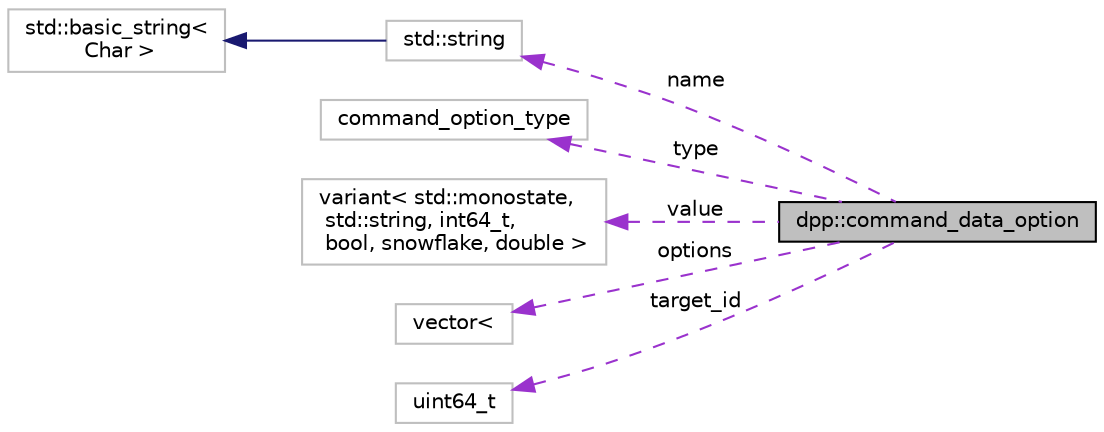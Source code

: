 digraph "dpp::command_data_option"
{
 // INTERACTIVE_SVG=YES
 // LATEX_PDF_SIZE
  bgcolor="transparent";
  edge [fontname="Helvetica",fontsize="10",labelfontname="Helvetica",labelfontsize="10"];
  node [fontname="Helvetica",fontsize="10",shape=record];
  rankdir="LR";
  Node1 [label="dpp::command_data_option",height=0.2,width=0.4,color="black", fillcolor="grey75", style="filled", fontcolor="black",tooltip="Values in the command interaction. These are the values specified by the user when actually issuing t..."];
  Node2 -> Node1 [dir="back",color="darkorchid3",fontsize="10",style="dashed",label=" name" ,fontname="Helvetica"];
  Node2 [label="std::string",height=0.2,width=0.4,color="grey75",tooltip=" "];
  Node3 -> Node2 [dir="back",color="midnightblue",fontsize="10",style="solid",fontname="Helvetica"];
  Node3 [label="std::basic_string\<\l Char \>",height=0.2,width=0.4,color="grey75",tooltip=" "];
  Node4 -> Node1 [dir="back",color="darkorchid3",fontsize="10",style="dashed",label=" type" ,fontname="Helvetica"];
  Node4 [label="command_option_type",height=0.2,width=0.4,color="grey75",tooltip=" "];
  Node5 -> Node1 [dir="back",color="darkorchid3",fontsize="10",style="dashed",label=" value" ,fontname="Helvetica"];
  Node5 [label="variant\< std::monostate,\l std::string, int64_t,\l bool, snowflake, double \>",height=0.2,width=0.4,color="grey75",tooltip=" "];
  Node6 -> Node1 [dir="back",color="darkorchid3",fontsize="10",style="dashed",label=" options" ,fontname="Helvetica"];
  Node6 [label="vector\<",height=0.2,width=0.4,color="grey75",tooltip=" "];
  Node7 -> Node1 [dir="back",color="darkorchid3",fontsize="10",style="dashed",label=" target_id" ,fontname="Helvetica"];
  Node7 [label="uint64_t",height=0.2,width=0.4,color="grey75",tooltip=" "];
}
